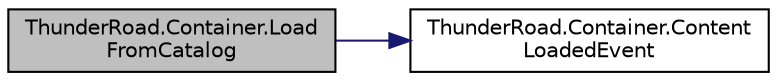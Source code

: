 digraph "ThunderRoad.Container.LoadFromCatalog"
{
 // LATEX_PDF_SIZE
  edge [fontname="Helvetica",fontsize="10",labelfontname="Helvetica",labelfontsize="10"];
  node [fontname="Helvetica",fontsize="10",shape=record];
  rankdir="LR";
  Node1 [label="ThunderRoad.Container.Load\lFromCatalog",height=0.2,width=0.4,color="black", fillcolor="grey75", style="filled", fontcolor="black",tooltip="Loads from catalog."];
  Node1 -> Node2 [color="midnightblue",fontsize="10",style="solid",fontname="Helvetica"];
  Node2 [label="ThunderRoad.Container.Content\lLoadedEvent",height=0.2,width=0.4,color="black", fillcolor="white", style="filled",URL="$class_thunder_road_1_1_container.html#a85e03216a95d352e4edec868982386b6",tooltip="Delegate ContentLoadedEvent"];
}
